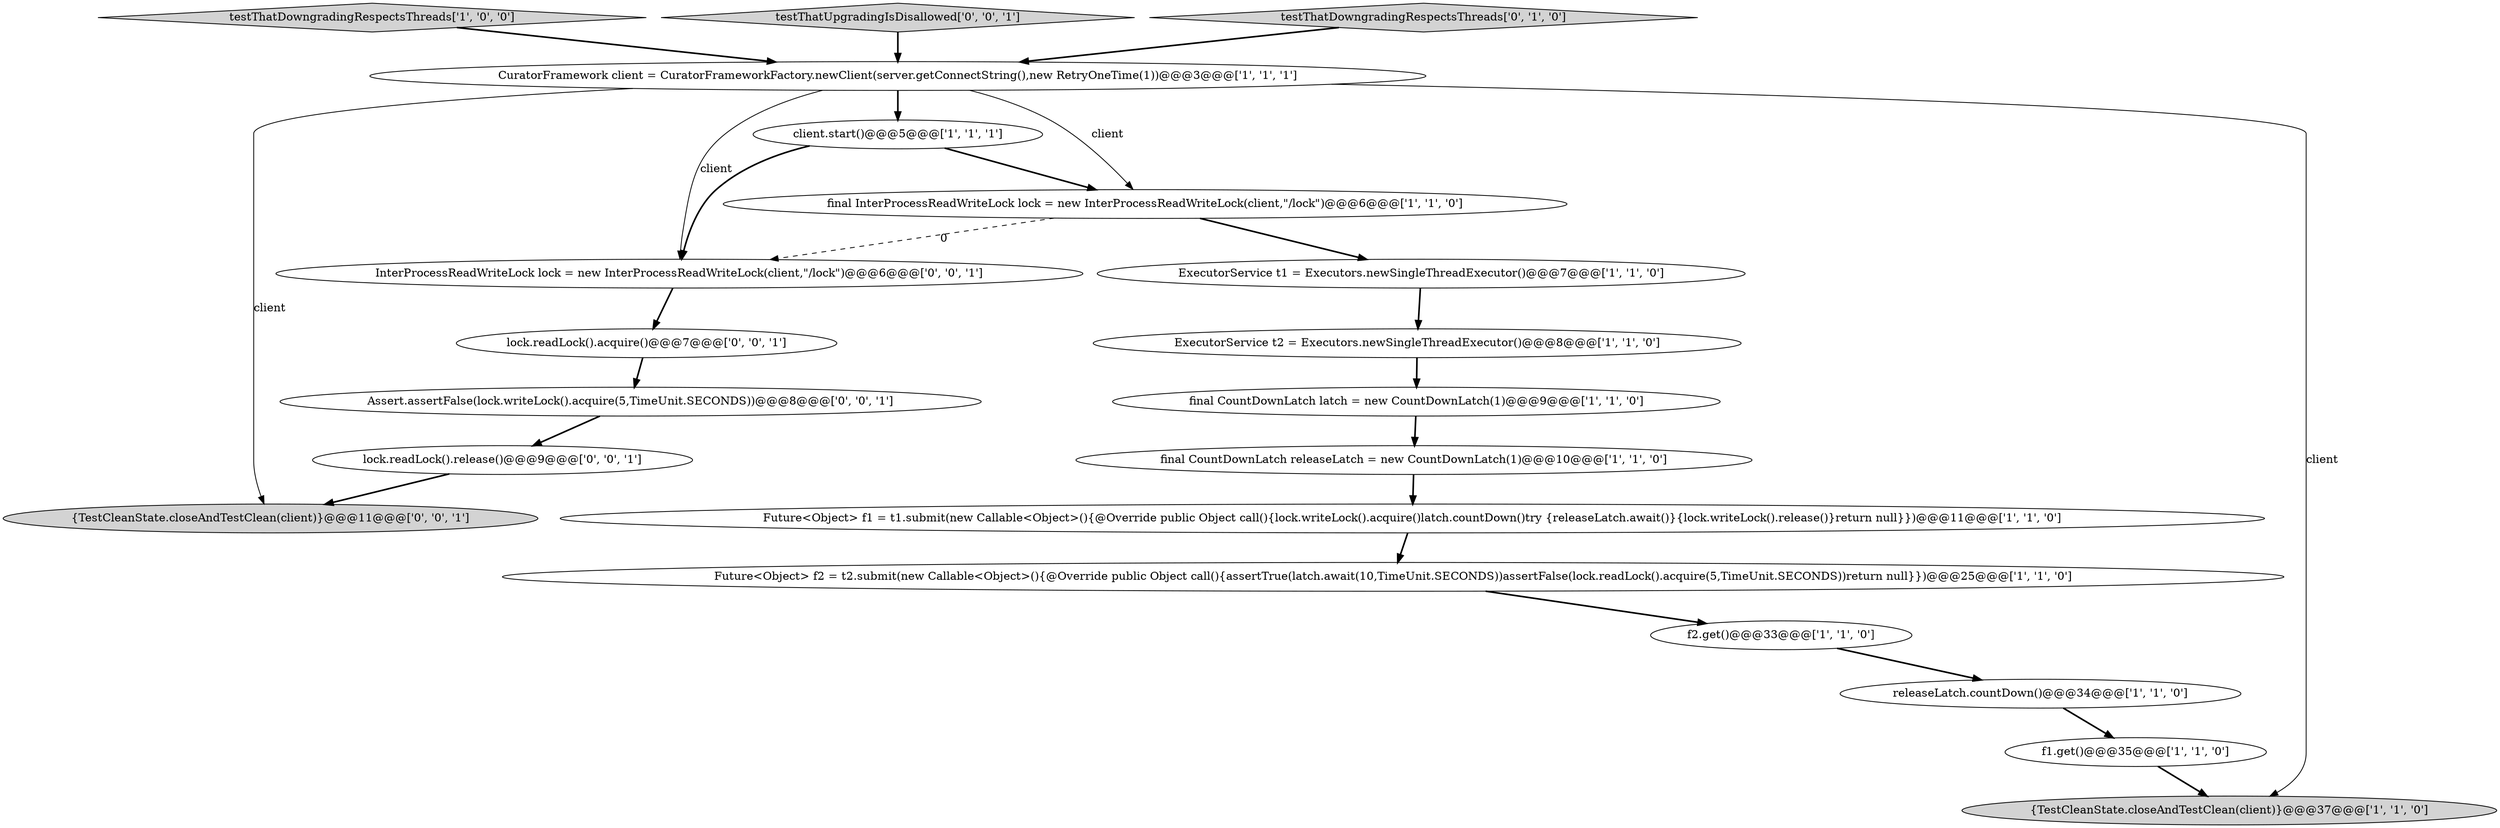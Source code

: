 digraph {
11 [style = filled, label = "final InterProcessReadWriteLock lock = new InterProcessReadWriteLock(client,\"/lock\")@@@6@@@['1', '1', '0']", fillcolor = white, shape = ellipse image = "AAA0AAABBB1BBB"];
4 [style = filled, label = "CuratorFramework client = CuratorFrameworkFactory.newClient(server.getConnectString(),new RetryOneTime(1))@@@3@@@['1', '1', '1']", fillcolor = white, shape = ellipse image = "AAA0AAABBB1BBB"];
1 [style = filled, label = "f1.get()@@@35@@@['1', '1', '0']", fillcolor = white, shape = ellipse image = "AAA0AAABBB1BBB"];
15 [style = filled, label = "{TestCleanState.closeAndTestClean(client)}@@@11@@@['0', '0', '1']", fillcolor = lightgray, shape = ellipse image = "AAA0AAABBB3BBB"];
9 [style = filled, label = "final CountDownLatch latch = new CountDownLatch(1)@@@9@@@['1', '1', '0']", fillcolor = white, shape = ellipse image = "AAA0AAABBB1BBB"];
10 [style = filled, label = "f2.get()@@@33@@@['1', '1', '0']", fillcolor = white, shape = ellipse image = "AAA0AAABBB1BBB"];
12 [style = filled, label = "Future<Object> f1 = t1.submit(new Callable<Object>(){@Override public Object call(){lock.writeLock().acquire()latch.countDown()try {releaseLatch.await()}{lock.writeLock().release()}return null}})@@@11@@@['1', '1', '0']", fillcolor = white, shape = ellipse image = "AAA0AAABBB1BBB"];
2 [style = filled, label = "testThatDowngradingRespectsThreads['1', '0', '0']", fillcolor = lightgray, shape = diamond image = "AAA0AAABBB1BBB"];
18 [style = filled, label = "Assert.assertFalse(lock.writeLock().acquire(5,TimeUnit.SECONDS))@@@8@@@['0', '0', '1']", fillcolor = white, shape = ellipse image = "AAA0AAABBB3BBB"];
17 [style = filled, label = "InterProcessReadWriteLock lock = new InterProcessReadWriteLock(client,\"/lock\")@@@6@@@['0', '0', '1']", fillcolor = white, shape = ellipse image = "AAA0AAABBB3BBB"];
8 [style = filled, label = "releaseLatch.countDown()@@@34@@@['1', '1', '0']", fillcolor = white, shape = ellipse image = "AAA0AAABBB1BBB"];
6 [style = filled, label = "ExecutorService t1 = Executors.newSingleThreadExecutor()@@@7@@@['1', '1', '0']", fillcolor = white, shape = ellipse image = "AAA0AAABBB1BBB"];
13 [style = filled, label = "Future<Object> f2 = t2.submit(new Callable<Object>(){@Override public Object call(){assertTrue(latch.await(10,TimeUnit.SECONDS))assertFalse(lock.readLock().acquire(5,TimeUnit.SECONDS))return null}})@@@25@@@['1', '1', '0']", fillcolor = white, shape = ellipse image = "AAA0AAABBB1BBB"];
7 [style = filled, label = "final CountDownLatch releaseLatch = new CountDownLatch(1)@@@10@@@['1', '1', '0']", fillcolor = white, shape = ellipse image = "AAA0AAABBB1BBB"];
16 [style = filled, label = "testThatUpgradingIsDisallowed['0', '0', '1']", fillcolor = lightgray, shape = diamond image = "AAA0AAABBB3BBB"];
3 [style = filled, label = "{TestCleanState.closeAndTestClean(client)}@@@37@@@['1', '1', '0']", fillcolor = lightgray, shape = ellipse image = "AAA0AAABBB1BBB"];
5 [style = filled, label = "client.start()@@@5@@@['1', '1', '1']", fillcolor = white, shape = ellipse image = "AAA0AAABBB1BBB"];
14 [style = filled, label = "testThatDowngradingRespectsThreads['0', '1', '0']", fillcolor = lightgray, shape = diamond image = "AAA0AAABBB2BBB"];
0 [style = filled, label = "ExecutorService t2 = Executors.newSingleThreadExecutor()@@@8@@@['1', '1', '0']", fillcolor = white, shape = ellipse image = "AAA0AAABBB1BBB"];
19 [style = filled, label = "lock.readLock().release()@@@9@@@['0', '0', '1']", fillcolor = white, shape = ellipse image = "AAA0AAABBB3BBB"];
20 [style = filled, label = "lock.readLock().acquire()@@@7@@@['0', '0', '1']", fillcolor = white, shape = ellipse image = "AAA0AAABBB3BBB"];
2->4 [style = bold, label=""];
16->4 [style = bold, label=""];
4->11 [style = solid, label="client"];
20->18 [style = bold, label=""];
4->5 [style = bold, label=""];
6->0 [style = bold, label=""];
0->9 [style = bold, label=""];
10->8 [style = bold, label=""];
19->15 [style = bold, label=""];
11->6 [style = bold, label=""];
17->20 [style = bold, label=""];
11->17 [style = dashed, label="0"];
12->13 [style = bold, label=""];
8->1 [style = bold, label=""];
5->17 [style = bold, label=""];
1->3 [style = bold, label=""];
4->15 [style = solid, label="client"];
7->12 [style = bold, label=""];
5->11 [style = bold, label=""];
18->19 [style = bold, label=""];
4->17 [style = solid, label="client"];
4->3 [style = solid, label="client"];
14->4 [style = bold, label=""];
13->10 [style = bold, label=""];
9->7 [style = bold, label=""];
}
